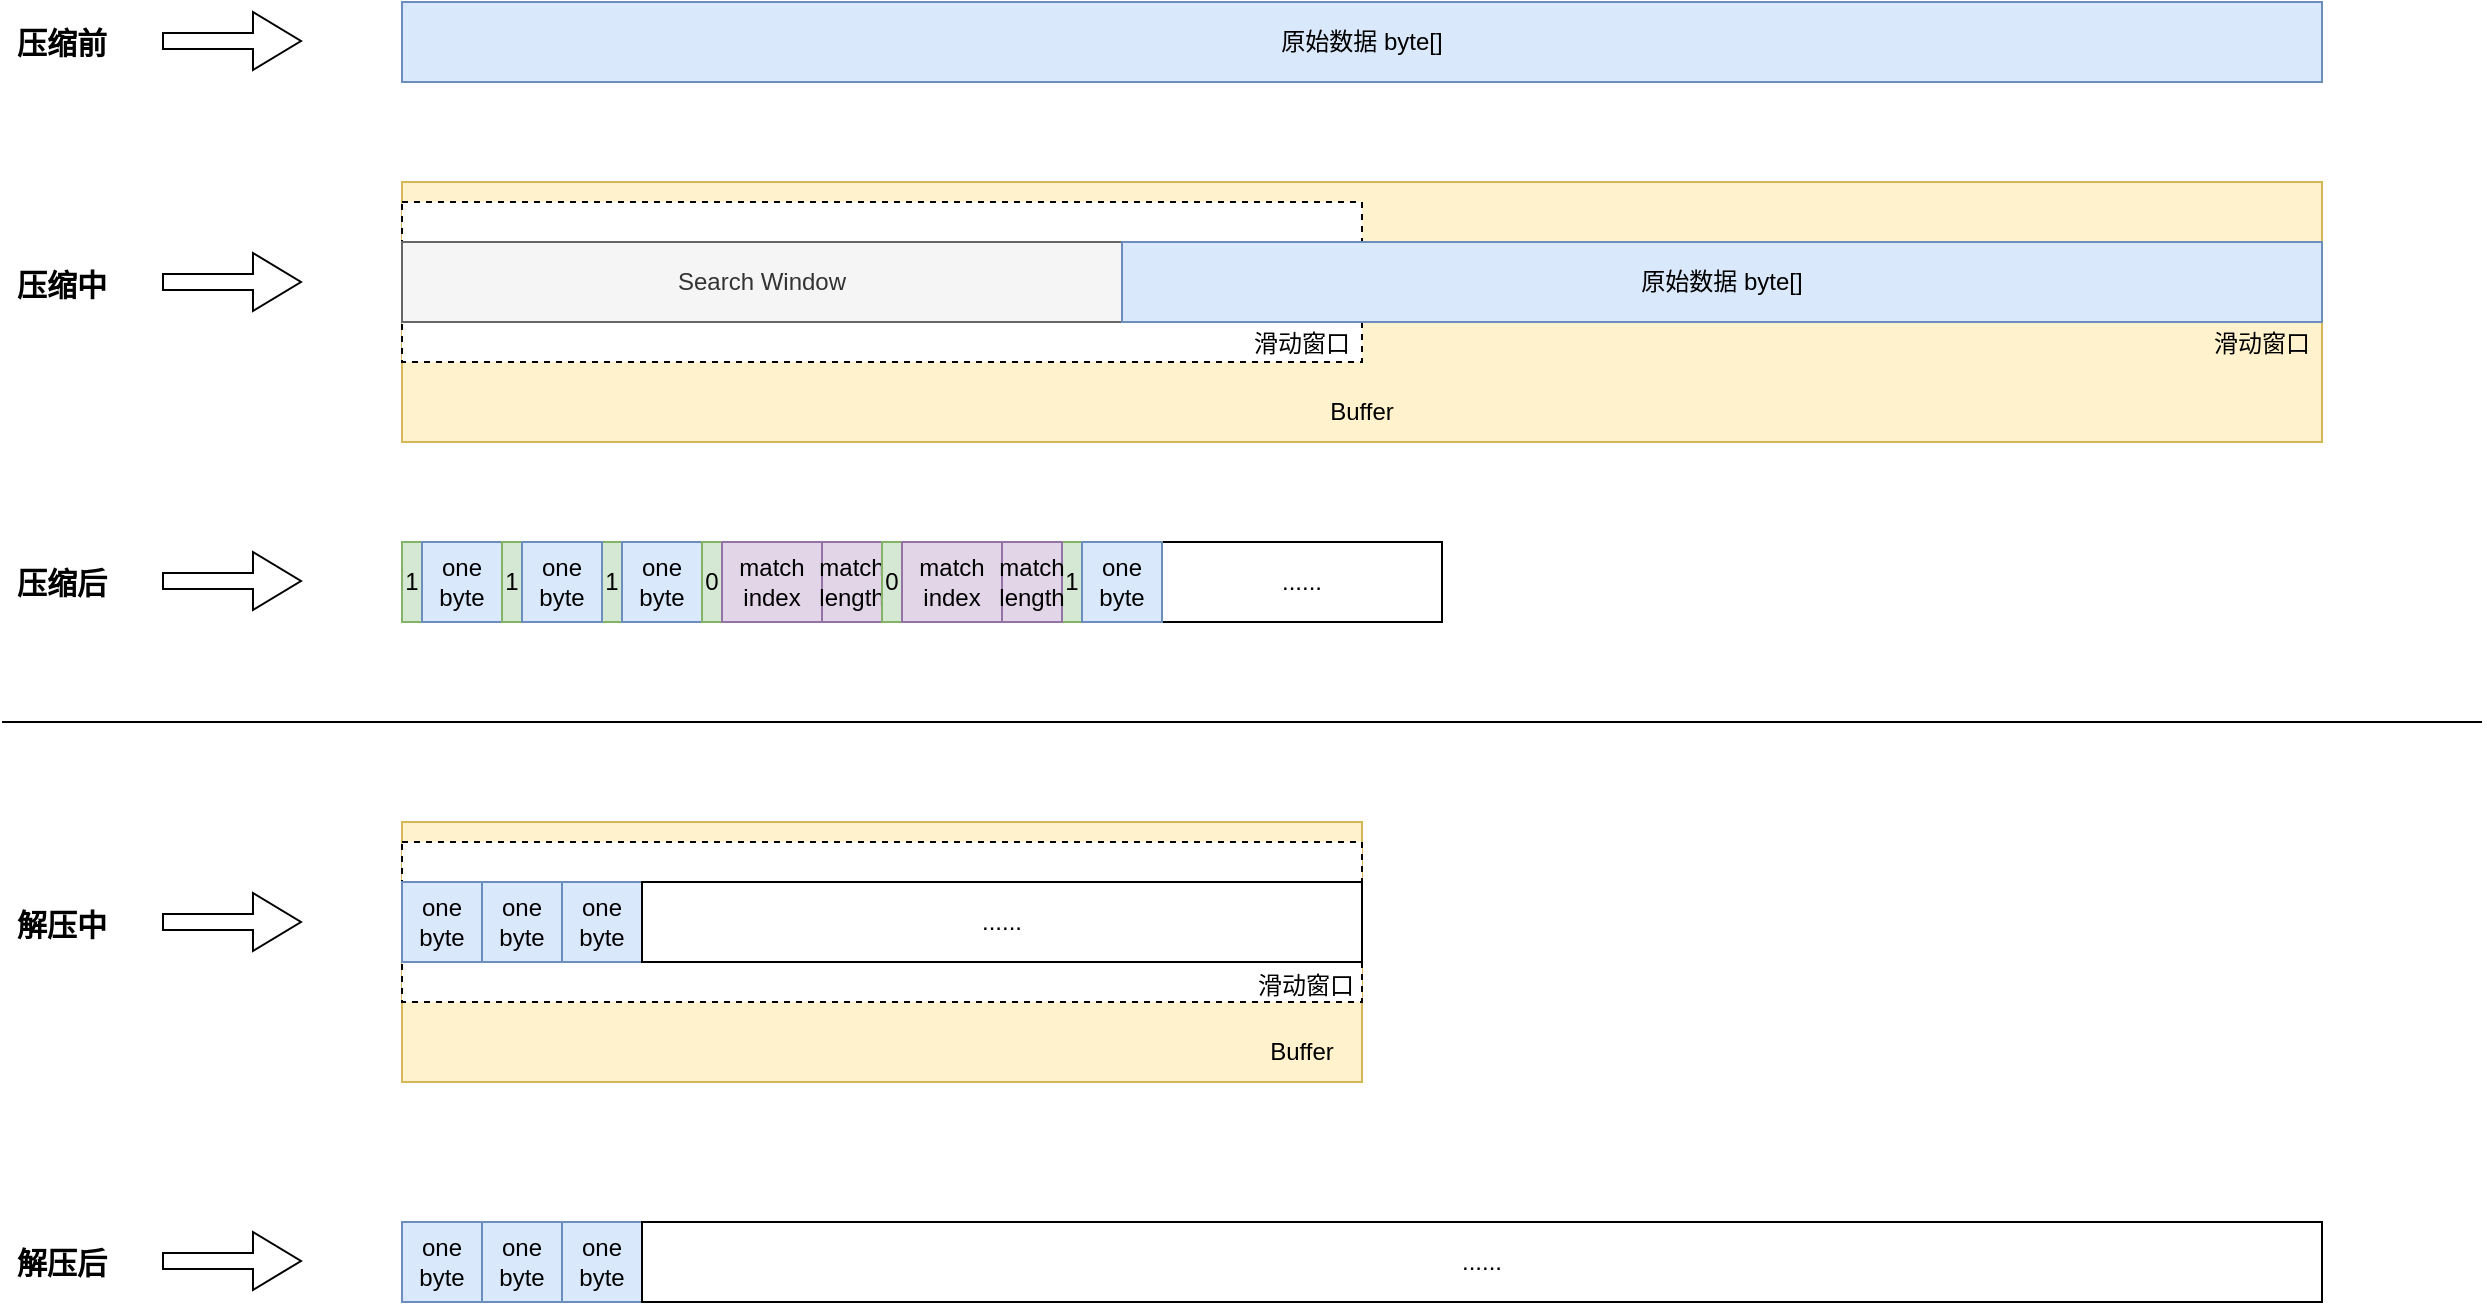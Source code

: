 <mxfile version="22.1.21" type="github">
  <diagram name="第 1 页" id="bILNH9FkT7BqDJtDoxzQ">
    <mxGraphModel dx="2201" dy="661" grid="1" gridSize="10" guides="1" tooltips="1" connect="1" arrows="1" fold="1" page="1" pageScale="1" pageWidth="827" pageHeight="1169" math="0" shadow="0">
      <root>
        <mxCell id="0" />
        <mxCell id="1" parent="0" />
        <mxCell id="4c4bXw9lh5W2jgaI4jPR-57" value="" style="rounded=0;whiteSpace=wrap;html=1;fillColor=#fff2cc;strokeColor=#d6b656;" vertex="1" parent="1">
          <mxGeometry y="450" width="480" height="130" as="geometry" />
        </mxCell>
        <mxCell id="4c4bXw9lh5W2jgaI4jPR-8" value="" style="rounded=0;whiteSpace=wrap;html=1;fillColor=#fff2cc;strokeColor=#d6b656;" vertex="1" parent="1">
          <mxGeometry y="130" width="960" height="130" as="geometry" />
        </mxCell>
        <mxCell id="4c4bXw9lh5W2jgaI4jPR-5" value="" style="rounded=0;whiteSpace=wrap;html=1;fillColor=default;dashed=1;" vertex="1" parent="1">
          <mxGeometry y="140" width="480" height="80" as="geometry" />
        </mxCell>
        <mxCell id="4c4bXw9lh5W2jgaI4jPR-1" value="原始数据 byte[]" style="rounded=0;whiteSpace=wrap;html=1;fillColor=#dae8fc;strokeColor=#6c8ebf;" vertex="1" parent="1">
          <mxGeometry y="40" width="960" height="40" as="geometry" />
        </mxCell>
        <mxCell id="4c4bXw9lh5W2jgaI4jPR-4" value="Search Window" style="rounded=0;whiteSpace=wrap;html=1;fillColor=#f5f5f5;fontColor=#333333;strokeColor=#666666;" vertex="1" parent="1">
          <mxGeometry y="160" width="360" height="40" as="geometry" />
        </mxCell>
        <mxCell id="4c4bXw9lh5W2jgaI4jPR-7" value="滑动窗口" style="text;html=1;strokeColor=none;fillColor=none;align=center;verticalAlign=middle;whiteSpace=wrap;rounded=0;" vertex="1" parent="1">
          <mxGeometry x="420" y="196" width="60" height="30" as="geometry" />
        </mxCell>
        <mxCell id="4c4bXw9lh5W2jgaI4jPR-9" value="Buffer" style="text;html=1;strokeColor=none;fillColor=none;align=center;verticalAlign=middle;whiteSpace=wrap;rounded=0;" vertex="1" parent="1">
          <mxGeometry x="450" y="230" width="60" height="30" as="geometry" />
        </mxCell>
        <mxCell id="4c4bXw9lh5W2jgaI4jPR-47" value="&lt;font style=&quot;font-size: 15px;&quot;&gt;&lt;b&gt;压缩前&lt;/b&gt;&lt;/font&gt;" style="text;html=1;strokeColor=none;fillColor=none;align=center;verticalAlign=middle;whiteSpace=wrap;rounded=0;" vertex="1" parent="1">
          <mxGeometry x="-200" y="40" width="60" height="40" as="geometry" />
        </mxCell>
        <mxCell id="4c4bXw9lh5W2jgaI4jPR-48" value="&lt;font style=&quot;font-size: 15px;&quot;&gt;&lt;b&gt;压缩中&lt;/b&gt;&lt;/font&gt;" style="text;html=1;strokeColor=none;fillColor=none;align=center;verticalAlign=middle;whiteSpace=wrap;rounded=0;" vertex="1" parent="1">
          <mxGeometry x="-200" y="161" width="60" height="39" as="geometry" />
        </mxCell>
        <mxCell id="4c4bXw9lh5W2jgaI4jPR-49" value="" style="group" vertex="1" connectable="0" parent="1">
          <mxGeometry y="310" width="520" height="40" as="geometry" />
        </mxCell>
        <mxCell id="4c4bXw9lh5W2jgaI4jPR-46" value="......" style="rounded=0;whiteSpace=wrap;html=1;" vertex="1" parent="4c4bXw9lh5W2jgaI4jPR-49">
          <mxGeometry x="380" width="140" height="40" as="geometry" />
        </mxCell>
        <mxCell id="4c4bXw9lh5W2jgaI4jPR-16" value="" style="group;fillColor=#dae8fc;strokeColor=#6c8ebf;" vertex="1" connectable="0" parent="4c4bXw9lh5W2jgaI4jPR-49">
          <mxGeometry width="50" height="40" as="geometry" />
        </mxCell>
        <mxCell id="4c4bXw9lh5W2jgaI4jPR-10" value="1" style="rounded=0;whiteSpace=wrap;html=1;fillColor=#d5e8d4;strokeColor=#82b366;" vertex="1" parent="4c4bXw9lh5W2jgaI4jPR-16">
          <mxGeometry width="10" height="40" as="geometry" />
        </mxCell>
        <mxCell id="4c4bXw9lh5W2jgaI4jPR-11" value="one&lt;br&gt;byte" style="rounded=0;whiteSpace=wrap;html=1;fillColor=#dae8fc;strokeColor=#6c8ebf;" vertex="1" parent="4c4bXw9lh5W2jgaI4jPR-16">
          <mxGeometry x="10" width="40" height="40" as="geometry" />
        </mxCell>
        <mxCell id="4c4bXw9lh5W2jgaI4jPR-17" value="" style="group;fillColor=#dae8fc;strokeColor=#6c8ebf;container=0;" vertex="1" connectable="0" parent="4c4bXw9lh5W2jgaI4jPR-49">
          <mxGeometry x="50" width="50" height="40" as="geometry" />
        </mxCell>
        <mxCell id="4c4bXw9lh5W2jgaI4jPR-21" value="1" style="rounded=0;whiteSpace=wrap;html=1;fillColor=#d5e8d4;strokeColor=#82b366;" vertex="1" parent="4c4bXw9lh5W2jgaI4jPR-49">
          <mxGeometry x="100" width="10" height="40" as="geometry" />
        </mxCell>
        <mxCell id="4c4bXw9lh5W2jgaI4jPR-22" value="one&lt;br&gt;byte" style="rounded=0;whiteSpace=wrap;html=1;fillColor=#dae8fc;strokeColor=#6c8ebf;" vertex="1" parent="4c4bXw9lh5W2jgaI4jPR-49">
          <mxGeometry x="110" width="40" height="40" as="geometry" />
        </mxCell>
        <mxCell id="4c4bXw9lh5W2jgaI4jPR-43" value="" style="group;fillColor=#dae8fc;strokeColor=#6c8ebf;container=0;" vertex="1" connectable="0" parent="4c4bXw9lh5W2jgaI4jPR-49">
          <mxGeometry x="330" width="50" height="40" as="geometry" />
        </mxCell>
        <mxCell id="4c4bXw9lh5W2jgaI4jPR-44" value="1" style="rounded=0;whiteSpace=wrap;html=1;fillColor=#d5e8d4;strokeColor=#82b366;" vertex="1" parent="4c4bXw9lh5W2jgaI4jPR-49">
          <mxGeometry x="330" width="10" height="40" as="geometry" />
        </mxCell>
        <mxCell id="4c4bXw9lh5W2jgaI4jPR-45" value="one&lt;br&gt;byte" style="rounded=0;whiteSpace=wrap;html=1;fillColor=#dae8fc;strokeColor=#6c8ebf;" vertex="1" parent="4c4bXw9lh5W2jgaI4jPR-49">
          <mxGeometry x="340" width="40" height="40" as="geometry" />
        </mxCell>
        <mxCell id="4c4bXw9lh5W2jgaI4jPR-18" value="1" style="rounded=0;whiteSpace=wrap;html=1;fillColor=#d5e8d4;strokeColor=#82b366;" vertex="1" parent="4c4bXw9lh5W2jgaI4jPR-49">
          <mxGeometry x="50" width="10" height="40" as="geometry" />
        </mxCell>
        <mxCell id="4c4bXw9lh5W2jgaI4jPR-19" value="one&lt;br&gt;byte" style="rounded=0;whiteSpace=wrap;html=1;fillColor=#dae8fc;strokeColor=#6c8ebf;" vertex="1" parent="4c4bXw9lh5W2jgaI4jPR-49">
          <mxGeometry x="60" width="40" height="40" as="geometry" />
        </mxCell>
        <mxCell id="4c4bXw9lh5W2jgaI4jPR-35" value="0" style="rounded=0;whiteSpace=wrap;html=1;fillColor=#d5e8d4;strokeColor=#82b366;" vertex="1" parent="4c4bXw9lh5W2jgaI4jPR-49">
          <mxGeometry x="150" width="10" height="40" as="geometry" />
        </mxCell>
        <mxCell id="4c4bXw9lh5W2jgaI4jPR-36" value="match index" style="rounded=0;whiteSpace=wrap;html=1;fillColor=#e1d5e7;strokeColor=#9673a6;" vertex="1" parent="4c4bXw9lh5W2jgaI4jPR-49">
          <mxGeometry x="160" width="50" height="40" as="geometry" />
        </mxCell>
        <mxCell id="4c4bXw9lh5W2jgaI4jPR-37" value="match length" style="rounded=0;whiteSpace=wrap;html=1;fillColor=#e1d5e7;strokeColor=#9673a6;" vertex="1" parent="4c4bXw9lh5W2jgaI4jPR-49">
          <mxGeometry x="210" width="30" height="40" as="geometry" />
        </mxCell>
        <mxCell id="4c4bXw9lh5W2jgaI4jPR-40" value="0" style="rounded=0;whiteSpace=wrap;html=1;fillColor=#d5e8d4;strokeColor=#82b366;" vertex="1" parent="4c4bXw9lh5W2jgaI4jPR-49">
          <mxGeometry x="240" width="10" height="40" as="geometry" />
        </mxCell>
        <mxCell id="4c4bXw9lh5W2jgaI4jPR-41" value="match index" style="rounded=0;whiteSpace=wrap;html=1;fillColor=#e1d5e7;strokeColor=#9673a6;" vertex="1" parent="4c4bXw9lh5W2jgaI4jPR-49">
          <mxGeometry x="250" width="50" height="40" as="geometry" />
        </mxCell>
        <mxCell id="4c4bXw9lh5W2jgaI4jPR-42" value="match length" style="rounded=0;whiteSpace=wrap;html=1;fillColor=#e1d5e7;strokeColor=#9673a6;" vertex="1" parent="4c4bXw9lh5W2jgaI4jPR-49">
          <mxGeometry x="300" width="30" height="40" as="geometry" />
        </mxCell>
        <mxCell id="4c4bXw9lh5W2jgaI4jPR-50" value="&lt;font style=&quot;font-size: 15px;&quot;&gt;&lt;b&gt;压缩后&lt;/b&gt;&lt;/font&gt;" style="text;html=1;strokeColor=none;fillColor=none;align=center;verticalAlign=middle;whiteSpace=wrap;rounded=0;" vertex="1" parent="1">
          <mxGeometry x="-200" y="310" width="60" height="40" as="geometry" />
        </mxCell>
        <mxCell id="4c4bXw9lh5W2jgaI4jPR-51" value="" style="shape=flexArrow;endArrow=classic;html=1;rounded=0;width=8;endSize=7.67;" edge="1" parent="1">
          <mxGeometry width="50" height="50" relative="1" as="geometry">
            <mxPoint x="-120" y="59.5" as="sourcePoint" />
            <mxPoint x="-50" y="59.5" as="targetPoint" />
          </mxGeometry>
        </mxCell>
        <mxCell id="4c4bXw9lh5W2jgaI4jPR-52" value="" style="shape=flexArrow;endArrow=classic;html=1;rounded=0;width=8;endSize=7.67;" edge="1" parent="1">
          <mxGeometry width="50" height="50" relative="1" as="geometry">
            <mxPoint x="-120" y="180" as="sourcePoint" />
            <mxPoint x="-50" y="180" as="targetPoint" />
          </mxGeometry>
        </mxCell>
        <mxCell id="4c4bXw9lh5W2jgaI4jPR-53" value="" style="shape=flexArrow;endArrow=classic;html=1;rounded=0;width=8;endSize=7.67;" edge="1" parent="1">
          <mxGeometry width="50" height="50" relative="1" as="geometry">
            <mxPoint x="-120" y="329.5" as="sourcePoint" />
            <mxPoint x="-50" y="329.5" as="targetPoint" />
          </mxGeometry>
        </mxCell>
        <mxCell id="4c4bXw9lh5W2jgaI4jPR-3" value="原始数据 byte[]" style="rounded=0;whiteSpace=wrap;html=1;fillColor=#dae8fc;strokeColor=#6c8ebf;" vertex="1" parent="1">
          <mxGeometry x="360" y="160" width="600" height="40" as="geometry" />
        </mxCell>
        <mxCell id="4c4bXw9lh5W2jgaI4jPR-55" value="滑动窗口" style="text;html=1;strokeColor=none;fillColor=none;align=center;verticalAlign=middle;whiteSpace=wrap;rounded=0;" vertex="1" parent="1">
          <mxGeometry x="900" y="196" width="60" height="30" as="geometry" />
        </mxCell>
        <mxCell id="4c4bXw9lh5W2jgaI4jPR-56" value="" style="rounded=0;whiteSpace=wrap;html=1;fillColor=default;dashed=1;" vertex="1" parent="1">
          <mxGeometry y="460" width="480" height="80" as="geometry" />
        </mxCell>
        <mxCell id="4c4bXw9lh5W2jgaI4jPR-60" value="Buffer" style="text;html=1;strokeColor=none;fillColor=none;align=center;verticalAlign=middle;whiteSpace=wrap;rounded=0;" vertex="1" parent="1">
          <mxGeometry x="420" y="550" width="60" height="30" as="geometry" />
        </mxCell>
        <mxCell id="4c4bXw9lh5W2jgaI4jPR-61" value="滑动窗口" style="text;html=1;strokeColor=none;fillColor=none;align=center;verticalAlign=middle;whiteSpace=wrap;rounded=0;" vertex="1" parent="1">
          <mxGeometry x="422" y="517" width="60" height="30" as="geometry" />
        </mxCell>
        <mxCell id="4c4bXw9lh5W2jgaI4jPR-62" value="&lt;font style=&quot;font-size: 15px;&quot;&gt;&lt;b&gt;解压中&lt;/b&gt;&lt;/font&gt;" style="text;html=1;strokeColor=none;fillColor=none;align=center;verticalAlign=middle;whiteSpace=wrap;rounded=0;" vertex="1" parent="1">
          <mxGeometry x="-200" y="481" width="60" height="39" as="geometry" />
        </mxCell>
        <mxCell id="4c4bXw9lh5W2jgaI4jPR-63" value="" style="shape=flexArrow;endArrow=classic;html=1;rounded=0;width=8;endSize=7.67;" edge="1" parent="1">
          <mxGeometry width="50" height="50" relative="1" as="geometry">
            <mxPoint x="-120" y="500" as="sourcePoint" />
            <mxPoint x="-50" y="500" as="targetPoint" />
          </mxGeometry>
        </mxCell>
        <mxCell id="4c4bXw9lh5W2jgaI4jPR-86" value="" style="group" vertex="1" connectable="0" parent="1">
          <mxGeometry y="480" width="480" height="40" as="geometry" />
        </mxCell>
        <mxCell id="4c4bXw9lh5W2jgaI4jPR-58" value="one byte" style="rounded=0;whiteSpace=wrap;html=1;fillColor=#dae8fc;strokeColor=#6c8ebf;" vertex="1" parent="4c4bXw9lh5W2jgaI4jPR-86">
          <mxGeometry width="40" height="40" as="geometry" />
        </mxCell>
        <mxCell id="4c4bXw9lh5W2jgaI4jPR-59" value="one byte" style="rounded=0;whiteSpace=wrap;html=1;fillColor=#dae8fc;strokeColor=#6c8ebf;" vertex="1" parent="4c4bXw9lh5W2jgaI4jPR-86">
          <mxGeometry x="40" width="40" height="40" as="geometry" />
        </mxCell>
        <mxCell id="4c4bXw9lh5W2jgaI4jPR-64" value="one byte" style="rounded=0;whiteSpace=wrap;html=1;fillColor=#dae8fc;strokeColor=#6c8ebf;" vertex="1" parent="4c4bXw9lh5W2jgaI4jPR-86">
          <mxGeometry x="80" width="40" height="40" as="geometry" />
        </mxCell>
        <mxCell id="4c4bXw9lh5W2jgaI4jPR-84" value="......" style="rounded=0;whiteSpace=wrap;html=1;" vertex="1" parent="4c4bXw9lh5W2jgaI4jPR-86">
          <mxGeometry x="120" width="360" height="40" as="geometry" />
        </mxCell>
        <mxCell id="4c4bXw9lh5W2jgaI4jPR-88" value="one byte" style="rounded=0;whiteSpace=wrap;html=1;fillColor=#dae8fc;strokeColor=#6c8ebf;" vertex="1" parent="1">
          <mxGeometry y="650" width="40" height="40" as="geometry" />
        </mxCell>
        <mxCell id="4c4bXw9lh5W2jgaI4jPR-89" value="one byte" style="rounded=0;whiteSpace=wrap;html=1;fillColor=#dae8fc;strokeColor=#6c8ebf;" vertex="1" parent="1">
          <mxGeometry x="40" y="650" width="40" height="40" as="geometry" />
        </mxCell>
        <mxCell id="4c4bXw9lh5W2jgaI4jPR-90" value="one byte" style="rounded=0;whiteSpace=wrap;html=1;fillColor=#dae8fc;strokeColor=#6c8ebf;" vertex="1" parent="1">
          <mxGeometry x="80" y="650" width="40" height="40" as="geometry" />
        </mxCell>
        <mxCell id="4c4bXw9lh5W2jgaI4jPR-91" value="......" style="rounded=0;whiteSpace=wrap;html=1;" vertex="1" parent="1">
          <mxGeometry x="120" y="650" width="840" height="40" as="geometry" />
        </mxCell>
        <mxCell id="4c4bXw9lh5W2jgaI4jPR-92" value="&lt;span style=&quot;font-size: 15px;&quot;&gt;&lt;b&gt;解压后&lt;/b&gt;&lt;/span&gt;" style="text;html=1;strokeColor=none;fillColor=none;align=center;verticalAlign=middle;whiteSpace=wrap;rounded=0;" vertex="1" parent="1">
          <mxGeometry x="-200" y="650" width="60" height="40" as="geometry" />
        </mxCell>
        <mxCell id="4c4bXw9lh5W2jgaI4jPR-93" value="" style="shape=flexArrow;endArrow=classic;html=1;rounded=0;width=8;endSize=7.67;" edge="1" parent="1">
          <mxGeometry width="50" height="50" relative="1" as="geometry">
            <mxPoint x="-120" y="669.5" as="sourcePoint" />
            <mxPoint x="-50" y="669.5" as="targetPoint" />
          </mxGeometry>
        </mxCell>
        <mxCell id="4c4bXw9lh5W2jgaI4jPR-94" value="" style="endArrow=none;html=1;rounded=0;" edge="1" parent="1">
          <mxGeometry width="50" height="50" relative="1" as="geometry">
            <mxPoint x="-200" y="400" as="sourcePoint" />
            <mxPoint x="1040" y="400" as="targetPoint" />
          </mxGeometry>
        </mxCell>
      </root>
    </mxGraphModel>
  </diagram>
</mxfile>
